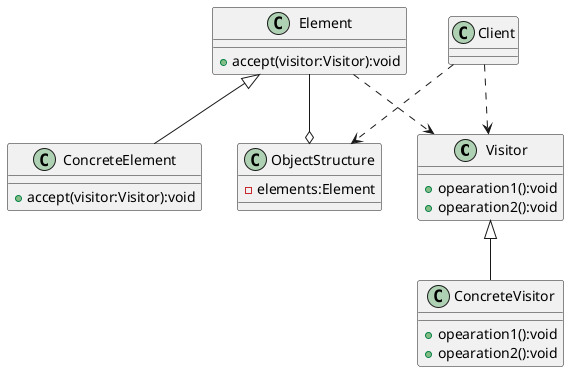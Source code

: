 @startuml
'https://plantuml.com/class-diagram

class Visitor{
    + opearation1():void
    + opearation2():void
}
class ConcreteVisitor extends Visitor{
    + opearation1():void
    + opearation2():void
}
class Element{
    + accept(visitor:Visitor):void
}
class ConcreteElement extends Element{
    + accept(visitor:Visitor):void
}
Element ..> Visitor
class ObjectStructure{
    - elements:Element
}
class Client
Client ..> ObjectStructure
Client ..> Visitor
Element --o ObjectStructure
@enduml
